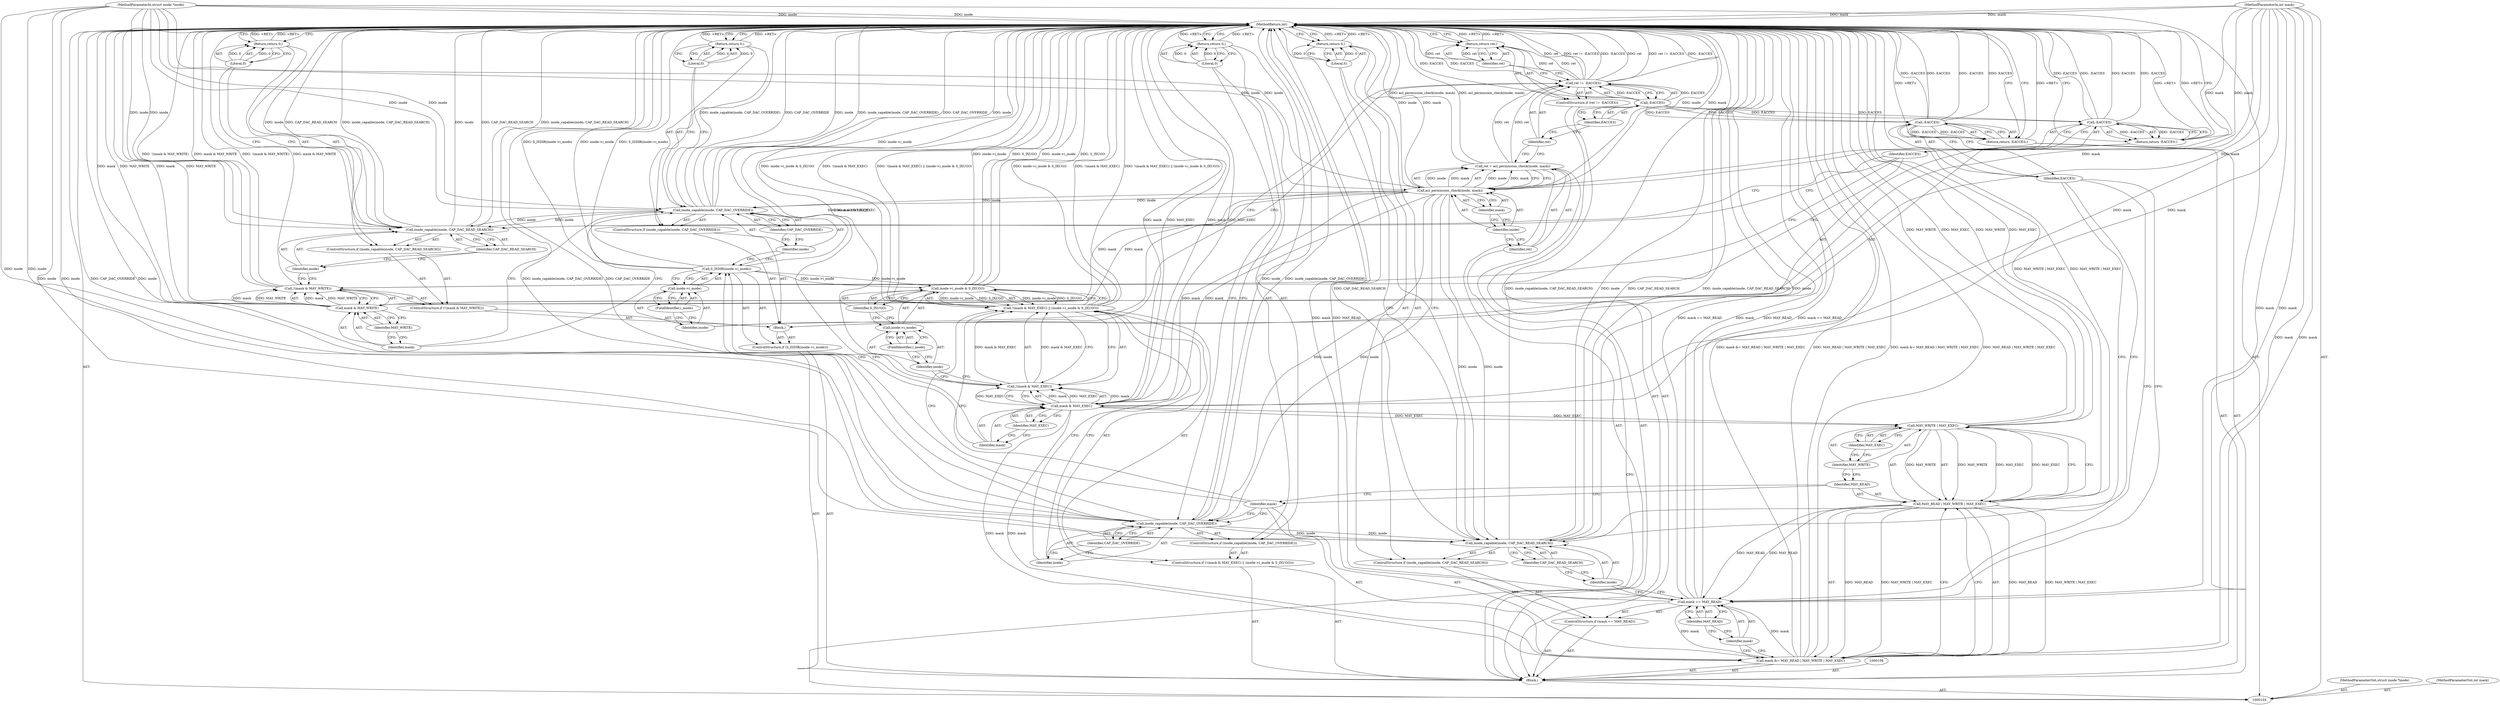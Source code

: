 digraph "1_linux_23adbe12ef7d3d4195e80800ab36b37bee28cd03_3" {
"1000184" [label="(MethodReturn,int)"];
"1000105" [label="(MethodParameterIn,struct inode *inode)"];
"1000252" [label="(MethodParameterOut,struct inode *inode)"];
"1000106" [label="(MethodParameterIn,int mask)"];
"1000253" [label="(MethodParameterOut,int mask)"];
"1000119" [label="(Return,return ret;)"];
"1000120" [label="(Identifier,ret)"];
"1000123" [label="(Call,inode->i_mode)"];
"1000124" [label="(Identifier,inode)"];
"1000121" [label="(ControlStructure,if (S_ISDIR(inode->i_mode)))"];
"1000125" [label="(FieldIdentifier,i_mode)"];
"1000126" [label="(Block,)"];
"1000122" [label="(Call,S_ISDIR(inode->i_mode))"];
"1000127" [label="(ControlStructure,if (inode_capable(inode, CAP_DAC_OVERRIDE)))"];
"1000129" [label="(Identifier,inode)"];
"1000130" [label="(Identifier,CAP_DAC_OVERRIDE)"];
"1000128" [label="(Call,inode_capable(inode, CAP_DAC_OVERRIDE))"];
"1000132" [label="(Literal,0)"];
"1000131" [label="(Return,return 0;)"];
"1000137" [label="(Identifier,MAY_WRITE)"];
"1000133" [label="(ControlStructure,if (!(mask & MAY_WRITE)))"];
"1000134" [label="(Call,!(mask & MAY_WRITE))"];
"1000135" [label="(Call,mask & MAY_WRITE)"];
"1000136" [label="(Identifier,mask)"];
"1000140" [label="(Identifier,inode)"];
"1000141" [label="(Identifier,CAP_DAC_READ_SEARCH)"];
"1000138" [label="(ControlStructure,if (inode_capable(inode, CAP_DAC_READ_SEARCH)))"];
"1000139" [label="(Call,inode_capable(inode, CAP_DAC_READ_SEARCH))"];
"1000143" [label="(Literal,0)"];
"1000142" [label="(Return,return 0;)"];
"1000145" [label="(Call,-EACCES)"];
"1000146" [label="(Identifier,EACCES)"];
"1000144" [label="(Return,return -EACCES;)"];
"1000107" [label="(Block,)"];
"1000152" [label="(Identifier,MAY_EXEC)"];
"1000147" [label="(ControlStructure,if (!(mask & MAY_EXEC) || (inode->i_mode & S_IXUGO)))"];
"1000153" [label="(Call,inode->i_mode & S_IXUGO)"];
"1000154" [label="(Call,inode->i_mode)"];
"1000155" [label="(Identifier,inode)"];
"1000156" [label="(FieldIdentifier,i_mode)"];
"1000157" [label="(Identifier,S_IXUGO)"];
"1000148" [label="(Call,!(mask & MAY_EXEC) || (inode->i_mode & S_IXUGO))"];
"1000149" [label="(Call,!(mask & MAY_EXEC))"];
"1000150" [label="(Call,mask & MAY_EXEC)"];
"1000151" [label="(Identifier,mask)"];
"1000158" [label="(ControlStructure,if (inode_capable(inode, CAP_DAC_OVERRIDE)))"];
"1000160" [label="(Identifier,inode)"];
"1000161" [label="(Identifier,CAP_DAC_OVERRIDE)"];
"1000159" [label="(Call,inode_capable(inode, CAP_DAC_OVERRIDE))"];
"1000163" [label="(Literal,0)"];
"1000162" [label="(Return,return 0;)"];
"1000166" [label="(Call,MAY_READ | MAY_WRITE | MAY_EXEC)"];
"1000167" [label="(Identifier,MAY_READ)"];
"1000164" [label="(Call,mask &= MAY_READ | MAY_WRITE | MAY_EXEC)"];
"1000165" [label="(Identifier,mask)"];
"1000168" [label="(Call,MAY_WRITE | MAY_EXEC)"];
"1000169" [label="(Identifier,MAY_WRITE)"];
"1000170" [label="(Identifier,MAY_EXEC)"];
"1000174" [label="(Identifier,MAY_READ)"];
"1000171" [label="(ControlStructure,if (mask == MAY_READ))"];
"1000172" [label="(Call,mask == MAY_READ)"];
"1000173" [label="(Identifier,mask)"];
"1000175" [label="(ControlStructure,if (inode_capable(inode, CAP_DAC_READ_SEARCH)))"];
"1000177" [label="(Identifier,inode)"];
"1000178" [label="(Identifier,CAP_DAC_READ_SEARCH)"];
"1000176" [label="(Call,inode_capable(inode, CAP_DAC_READ_SEARCH))"];
"1000180" [label="(Literal,0)"];
"1000179" [label="(Return,return 0;)"];
"1000183" [label="(Identifier,EACCES)"];
"1000181" [label="(Return,return -EACCES;)"];
"1000182" [label="(Call,-EACCES)"];
"1000109" [label="(Call,ret = acl_permission_check(inode, mask))"];
"1000110" [label="(Identifier,ret)"];
"1000112" [label="(Identifier,inode)"];
"1000113" [label="(Identifier,mask)"];
"1000111" [label="(Call,acl_permission_check(inode, mask))"];
"1000114" [label="(ControlStructure,if (ret != -EACCES))"];
"1000117" [label="(Call,-EACCES)"];
"1000118" [label="(Identifier,EACCES)"];
"1000115" [label="(Call,ret != -EACCES)"];
"1000116" [label="(Identifier,ret)"];
"1000184" -> "1000104"  [label="AST: "];
"1000184" -> "1000119"  [label="CFG: "];
"1000184" -> "1000131"  [label="CFG: "];
"1000184" -> "1000142"  [label="CFG: "];
"1000184" -> "1000144"  [label="CFG: "];
"1000184" -> "1000162"  [label="CFG: "];
"1000184" -> "1000179"  [label="CFG: "];
"1000184" -> "1000181"  [label="CFG: "];
"1000144" -> "1000184"  [label="DDG: <RET>"];
"1000172" -> "1000184"  [label="DDG: mask == MAY_READ"];
"1000172" -> "1000184"  [label="DDG: mask"];
"1000172" -> "1000184"  [label="DDG: MAY_READ"];
"1000150" -> "1000184"  [label="DDG: mask"];
"1000150" -> "1000184"  [label="DDG: MAY_EXEC"];
"1000168" -> "1000184"  [label="DDG: MAY_WRITE"];
"1000168" -> "1000184"  [label="DDG: MAY_EXEC"];
"1000153" -> "1000184"  [label="DDG: S_IXUGO"];
"1000153" -> "1000184"  [label="DDG: inode->i_mode"];
"1000105" -> "1000184"  [label="DDG: inode"];
"1000159" -> "1000184"  [label="DDG: inode"];
"1000159" -> "1000184"  [label="DDG: inode_capable(inode, CAP_DAC_OVERRIDE)"];
"1000159" -> "1000184"  [label="DDG: CAP_DAC_OVERRIDE"];
"1000115" -> "1000184"  [label="DDG: ret != -EACCES"];
"1000115" -> "1000184"  [label="DDG: -EACCES"];
"1000115" -> "1000184"  [label="DDG: ret"];
"1000148" -> "1000184"  [label="DDG: inode->i_mode & S_IXUGO"];
"1000148" -> "1000184"  [label="DDG: !(mask & MAY_EXEC)"];
"1000148" -> "1000184"  [label="DDG: !(mask & MAY_EXEC) || (inode->i_mode & S_IXUGO)"];
"1000117" -> "1000184"  [label="DDG: EACCES"];
"1000111" -> "1000184"  [label="DDG: inode"];
"1000111" -> "1000184"  [label="DDG: mask"];
"1000128" -> "1000184"  [label="DDG: inode_capable(inode, CAP_DAC_OVERRIDE)"];
"1000128" -> "1000184"  [label="DDG: CAP_DAC_OVERRIDE"];
"1000128" -> "1000184"  [label="DDG: inode"];
"1000145" -> "1000184"  [label="DDG: EACCES"];
"1000145" -> "1000184"  [label="DDG: -EACCES"];
"1000182" -> "1000184"  [label="DDG: -EACCES"];
"1000182" -> "1000184"  [label="DDG: EACCES"];
"1000176" -> "1000184"  [label="DDG: CAP_DAC_READ_SEARCH"];
"1000176" -> "1000184"  [label="DDG: inode_capable(inode, CAP_DAC_READ_SEARCH)"];
"1000176" -> "1000184"  [label="DDG: inode"];
"1000166" -> "1000184"  [label="DDG: MAY_WRITE | MAY_EXEC"];
"1000164" -> "1000184"  [label="DDG: mask &= MAY_READ | MAY_WRITE | MAY_EXEC"];
"1000164" -> "1000184"  [label="DDG: MAY_READ | MAY_WRITE | MAY_EXEC"];
"1000122" -> "1000184"  [label="DDG: inode->i_mode"];
"1000122" -> "1000184"  [label="DDG: S_ISDIR(inode->i_mode)"];
"1000139" -> "1000184"  [label="DDG: CAP_DAC_READ_SEARCH"];
"1000139" -> "1000184"  [label="DDG: inode_capable(inode, CAP_DAC_READ_SEARCH)"];
"1000139" -> "1000184"  [label="DDG: inode"];
"1000134" -> "1000184"  [label="DDG: !(mask & MAY_WRITE)"];
"1000134" -> "1000184"  [label="DDG: mask & MAY_WRITE"];
"1000135" -> "1000184"  [label="DDG: mask"];
"1000135" -> "1000184"  [label="DDG: MAY_WRITE"];
"1000149" -> "1000184"  [label="DDG: mask & MAY_EXEC"];
"1000109" -> "1000184"  [label="DDG: acl_permission_check(inode, mask)"];
"1000106" -> "1000184"  [label="DDG: mask"];
"1000142" -> "1000184"  [label="DDG: <RET>"];
"1000181" -> "1000184"  [label="DDG: <RET>"];
"1000119" -> "1000184"  [label="DDG: <RET>"];
"1000162" -> "1000184"  [label="DDG: <RET>"];
"1000131" -> "1000184"  [label="DDG: <RET>"];
"1000179" -> "1000184"  [label="DDG: <RET>"];
"1000105" -> "1000104"  [label="AST: "];
"1000105" -> "1000184"  [label="DDG: inode"];
"1000105" -> "1000111"  [label="DDG: inode"];
"1000105" -> "1000128"  [label="DDG: inode"];
"1000105" -> "1000139"  [label="DDG: inode"];
"1000105" -> "1000159"  [label="DDG: inode"];
"1000105" -> "1000176"  [label="DDG: inode"];
"1000252" -> "1000104"  [label="AST: "];
"1000106" -> "1000104"  [label="AST: "];
"1000106" -> "1000184"  [label="DDG: mask"];
"1000106" -> "1000111"  [label="DDG: mask"];
"1000106" -> "1000135"  [label="DDG: mask"];
"1000106" -> "1000150"  [label="DDG: mask"];
"1000106" -> "1000164"  [label="DDG: mask"];
"1000106" -> "1000172"  [label="DDG: mask"];
"1000253" -> "1000104"  [label="AST: "];
"1000119" -> "1000114"  [label="AST: "];
"1000119" -> "1000120"  [label="CFG: "];
"1000120" -> "1000119"  [label="AST: "];
"1000184" -> "1000119"  [label="CFG: "];
"1000119" -> "1000184"  [label="DDG: <RET>"];
"1000120" -> "1000119"  [label="DDG: ret"];
"1000115" -> "1000119"  [label="DDG: ret"];
"1000120" -> "1000119"  [label="AST: "];
"1000120" -> "1000115"  [label="CFG: "];
"1000119" -> "1000120"  [label="CFG: "];
"1000120" -> "1000119"  [label="DDG: ret"];
"1000123" -> "1000122"  [label="AST: "];
"1000123" -> "1000125"  [label="CFG: "];
"1000124" -> "1000123"  [label="AST: "];
"1000125" -> "1000123"  [label="AST: "];
"1000122" -> "1000123"  [label="CFG: "];
"1000124" -> "1000123"  [label="AST: "];
"1000124" -> "1000115"  [label="CFG: "];
"1000125" -> "1000124"  [label="CFG: "];
"1000121" -> "1000107"  [label="AST: "];
"1000122" -> "1000121"  [label="AST: "];
"1000126" -> "1000121"  [label="AST: "];
"1000125" -> "1000123"  [label="AST: "];
"1000125" -> "1000124"  [label="CFG: "];
"1000123" -> "1000125"  [label="CFG: "];
"1000126" -> "1000121"  [label="AST: "];
"1000127" -> "1000126"  [label="AST: "];
"1000133" -> "1000126"  [label="AST: "];
"1000144" -> "1000126"  [label="AST: "];
"1000122" -> "1000121"  [label="AST: "];
"1000122" -> "1000123"  [label="CFG: "];
"1000123" -> "1000122"  [label="AST: "];
"1000129" -> "1000122"  [label="CFG: "];
"1000151" -> "1000122"  [label="CFG: "];
"1000122" -> "1000184"  [label="DDG: inode->i_mode"];
"1000122" -> "1000184"  [label="DDG: S_ISDIR(inode->i_mode)"];
"1000122" -> "1000153"  [label="DDG: inode->i_mode"];
"1000127" -> "1000126"  [label="AST: "];
"1000128" -> "1000127"  [label="AST: "];
"1000131" -> "1000127"  [label="AST: "];
"1000129" -> "1000128"  [label="AST: "];
"1000129" -> "1000122"  [label="CFG: "];
"1000130" -> "1000129"  [label="CFG: "];
"1000130" -> "1000128"  [label="AST: "];
"1000130" -> "1000129"  [label="CFG: "];
"1000128" -> "1000130"  [label="CFG: "];
"1000128" -> "1000127"  [label="AST: "];
"1000128" -> "1000130"  [label="CFG: "];
"1000129" -> "1000128"  [label="AST: "];
"1000130" -> "1000128"  [label="AST: "];
"1000132" -> "1000128"  [label="CFG: "];
"1000136" -> "1000128"  [label="CFG: "];
"1000128" -> "1000184"  [label="DDG: inode_capable(inode, CAP_DAC_OVERRIDE)"];
"1000128" -> "1000184"  [label="DDG: CAP_DAC_OVERRIDE"];
"1000128" -> "1000184"  [label="DDG: inode"];
"1000111" -> "1000128"  [label="DDG: inode"];
"1000105" -> "1000128"  [label="DDG: inode"];
"1000128" -> "1000139"  [label="DDG: inode"];
"1000132" -> "1000131"  [label="AST: "];
"1000132" -> "1000128"  [label="CFG: "];
"1000131" -> "1000132"  [label="CFG: "];
"1000132" -> "1000131"  [label="DDG: 0"];
"1000131" -> "1000127"  [label="AST: "];
"1000131" -> "1000132"  [label="CFG: "];
"1000132" -> "1000131"  [label="AST: "];
"1000184" -> "1000131"  [label="CFG: "];
"1000131" -> "1000184"  [label="DDG: <RET>"];
"1000132" -> "1000131"  [label="DDG: 0"];
"1000137" -> "1000135"  [label="AST: "];
"1000137" -> "1000136"  [label="CFG: "];
"1000135" -> "1000137"  [label="CFG: "];
"1000133" -> "1000126"  [label="AST: "];
"1000134" -> "1000133"  [label="AST: "];
"1000138" -> "1000133"  [label="AST: "];
"1000134" -> "1000133"  [label="AST: "];
"1000134" -> "1000135"  [label="CFG: "];
"1000135" -> "1000134"  [label="AST: "];
"1000140" -> "1000134"  [label="CFG: "];
"1000146" -> "1000134"  [label="CFG: "];
"1000134" -> "1000184"  [label="DDG: !(mask & MAY_WRITE)"];
"1000134" -> "1000184"  [label="DDG: mask & MAY_WRITE"];
"1000135" -> "1000134"  [label="DDG: mask"];
"1000135" -> "1000134"  [label="DDG: MAY_WRITE"];
"1000135" -> "1000134"  [label="AST: "];
"1000135" -> "1000137"  [label="CFG: "];
"1000136" -> "1000135"  [label="AST: "];
"1000137" -> "1000135"  [label="AST: "];
"1000134" -> "1000135"  [label="CFG: "];
"1000135" -> "1000184"  [label="DDG: mask"];
"1000135" -> "1000184"  [label="DDG: MAY_WRITE"];
"1000135" -> "1000134"  [label="DDG: mask"];
"1000135" -> "1000134"  [label="DDG: MAY_WRITE"];
"1000111" -> "1000135"  [label="DDG: mask"];
"1000106" -> "1000135"  [label="DDG: mask"];
"1000136" -> "1000135"  [label="AST: "];
"1000136" -> "1000128"  [label="CFG: "];
"1000137" -> "1000136"  [label="CFG: "];
"1000140" -> "1000139"  [label="AST: "];
"1000140" -> "1000134"  [label="CFG: "];
"1000141" -> "1000140"  [label="CFG: "];
"1000141" -> "1000139"  [label="AST: "];
"1000141" -> "1000140"  [label="CFG: "];
"1000139" -> "1000141"  [label="CFG: "];
"1000138" -> "1000133"  [label="AST: "];
"1000139" -> "1000138"  [label="AST: "];
"1000142" -> "1000138"  [label="AST: "];
"1000139" -> "1000138"  [label="AST: "];
"1000139" -> "1000141"  [label="CFG: "];
"1000140" -> "1000139"  [label="AST: "];
"1000141" -> "1000139"  [label="AST: "];
"1000143" -> "1000139"  [label="CFG: "];
"1000146" -> "1000139"  [label="CFG: "];
"1000139" -> "1000184"  [label="DDG: CAP_DAC_READ_SEARCH"];
"1000139" -> "1000184"  [label="DDG: inode_capable(inode, CAP_DAC_READ_SEARCH)"];
"1000139" -> "1000184"  [label="DDG: inode"];
"1000128" -> "1000139"  [label="DDG: inode"];
"1000105" -> "1000139"  [label="DDG: inode"];
"1000143" -> "1000142"  [label="AST: "];
"1000143" -> "1000139"  [label="CFG: "];
"1000142" -> "1000143"  [label="CFG: "];
"1000143" -> "1000142"  [label="DDG: 0"];
"1000142" -> "1000138"  [label="AST: "];
"1000142" -> "1000143"  [label="CFG: "];
"1000143" -> "1000142"  [label="AST: "];
"1000184" -> "1000142"  [label="CFG: "];
"1000142" -> "1000184"  [label="DDG: <RET>"];
"1000143" -> "1000142"  [label="DDG: 0"];
"1000145" -> "1000144"  [label="AST: "];
"1000145" -> "1000146"  [label="CFG: "];
"1000146" -> "1000145"  [label="AST: "];
"1000144" -> "1000145"  [label="CFG: "];
"1000145" -> "1000184"  [label="DDG: EACCES"];
"1000145" -> "1000184"  [label="DDG: -EACCES"];
"1000145" -> "1000144"  [label="DDG: -EACCES"];
"1000117" -> "1000145"  [label="DDG: EACCES"];
"1000146" -> "1000145"  [label="AST: "];
"1000146" -> "1000139"  [label="CFG: "];
"1000146" -> "1000134"  [label="CFG: "];
"1000145" -> "1000146"  [label="CFG: "];
"1000144" -> "1000126"  [label="AST: "];
"1000144" -> "1000145"  [label="CFG: "];
"1000145" -> "1000144"  [label="AST: "];
"1000184" -> "1000144"  [label="CFG: "];
"1000144" -> "1000184"  [label="DDG: <RET>"];
"1000145" -> "1000144"  [label="DDG: -EACCES"];
"1000107" -> "1000104"  [label="AST: "];
"1000108" -> "1000107"  [label="AST: "];
"1000109" -> "1000107"  [label="AST: "];
"1000114" -> "1000107"  [label="AST: "];
"1000121" -> "1000107"  [label="AST: "];
"1000147" -> "1000107"  [label="AST: "];
"1000164" -> "1000107"  [label="AST: "];
"1000171" -> "1000107"  [label="AST: "];
"1000181" -> "1000107"  [label="AST: "];
"1000152" -> "1000150"  [label="AST: "];
"1000152" -> "1000151"  [label="CFG: "];
"1000150" -> "1000152"  [label="CFG: "];
"1000147" -> "1000107"  [label="AST: "];
"1000148" -> "1000147"  [label="AST: "];
"1000158" -> "1000147"  [label="AST: "];
"1000153" -> "1000148"  [label="AST: "];
"1000153" -> "1000157"  [label="CFG: "];
"1000154" -> "1000153"  [label="AST: "];
"1000157" -> "1000153"  [label="AST: "];
"1000148" -> "1000153"  [label="CFG: "];
"1000153" -> "1000184"  [label="DDG: S_IXUGO"];
"1000153" -> "1000184"  [label="DDG: inode->i_mode"];
"1000153" -> "1000148"  [label="DDG: inode->i_mode"];
"1000153" -> "1000148"  [label="DDG: S_IXUGO"];
"1000122" -> "1000153"  [label="DDG: inode->i_mode"];
"1000154" -> "1000153"  [label="AST: "];
"1000154" -> "1000156"  [label="CFG: "];
"1000155" -> "1000154"  [label="AST: "];
"1000156" -> "1000154"  [label="AST: "];
"1000157" -> "1000154"  [label="CFG: "];
"1000155" -> "1000154"  [label="AST: "];
"1000155" -> "1000149"  [label="CFG: "];
"1000156" -> "1000155"  [label="CFG: "];
"1000156" -> "1000154"  [label="AST: "];
"1000156" -> "1000155"  [label="CFG: "];
"1000154" -> "1000156"  [label="CFG: "];
"1000157" -> "1000153"  [label="AST: "];
"1000157" -> "1000154"  [label="CFG: "];
"1000153" -> "1000157"  [label="CFG: "];
"1000148" -> "1000147"  [label="AST: "];
"1000148" -> "1000149"  [label="CFG: "];
"1000148" -> "1000153"  [label="CFG: "];
"1000149" -> "1000148"  [label="AST: "];
"1000153" -> "1000148"  [label="AST: "];
"1000160" -> "1000148"  [label="CFG: "];
"1000165" -> "1000148"  [label="CFG: "];
"1000148" -> "1000184"  [label="DDG: inode->i_mode & S_IXUGO"];
"1000148" -> "1000184"  [label="DDG: !(mask & MAY_EXEC)"];
"1000148" -> "1000184"  [label="DDG: !(mask & MAY_EXEC) || (inode->i_mode & S_IXUGO)"];
"1000149" -> "1000148"  [label="DDG: mask & MAY_EXEC"];
"1000153" -> "1000148"  [label="DDG: inode->i_mode"];
"1000153" -> "1000148"  [label="DDG: S_IXUGO"];
"1000149" -> "1000148"  [label="AST: "];
"1000149" -> "1000150"  [label="CFG: "];
"1000150" -> "1000149"  [label="AST: "];
"1000155" -> "1000149"  [label="CFG: "];
"1000148" -> "1000149"  [label="CFG: "];
"1000149" -> "1000184"  [label="DDG: mask & MAY_EXEC"];
"1000149" -> "1000148"  [label="DDG: mask & MAY_EXEC"];
"1000150" -> "1000149"  [label="DDG: mask"];
"1000150" -> "1000149"  [label="DDG: MAY_EXEC"];
"1000150" -> "1000149"  [label="AST: "];
"1000150" -> "1000152"  [label="CFG: "];
"1000151" -> "1000150"  [label="AST: "];
"1000152" -> "1000150"  [label="AST: "];
"1000149" -> "1000150"  [label="CFG: "];
"1000150" -> "1000184"  [label="DDG: mask"];
"1000150" -> "1000184"  [label="DDG: MAY_EXEC"];
"1000150" -> "1000149"  [label="DDG: mask"];
"1000150" -> "1000149"  [label="DDG: MAY_EXEC"];
"1000111" -> "1000150"  [label="DDG: mask"];
"1000106" -> "1000150"  [label="DDG: mask"];
"1000150" -> "1000164"  [label="DDG: mask"];
"1000150" -> "1000168"  [label="DDG: MAY_EXEC"];
"1000151" -> "1000150"  [label="AST: "];
"1000151" -> "1000122"  [label="CFG: "];
"1000152" -> "1000151"  [label="CFG: "];
"1000158" -> "1000147"  [label="AST: "];
"1000159" -> "1000158"  [label="AST: "];
"1000162" -> "1000158"  [label="AST: "];
"1000160" -> "1000159"  [label="AST: "];
"1000160" -> "1000148"  [label="CFG: "];
"1000161" -> "1000160"  [label="CFG: "];
"1000161" -> "1000159"  [label="AST: "];
"1000161" -> "1000160"  [label="CFG: "];
"1000159" -> "1000161"  [label="CFG: "];
"1000159" -> "1000158"  [label="AST: "];
"1000159" -> "1000161"  [label="CFG: "];
"1000160" -> "1000159"  [label="AST: "];
"1000161" -> "1000159"  [label="AST: "];
"1000163" -> "1000159"  [label="CFG: "];
"1000165" -> "1000159"  [label="CFG: "];
"1000159" -> "1000184"  [label="DDG: inode"];
"1000159" -> "1000184"  [label="DDG: inode_capable(inode, CAP_DAC_OVERRIDE)"];
"1000159" -> "1000184"  [label="DDG: CAP_DAC_OVERRIDE"];
"1000111" -> "1000159"  [label="DDG: inode"];
"1000105" -> "1000159"  [label="DDG: inode"];
"1000159" -> "1000176"  [label="DDG: inode"];
"1000163" -> "1000162"  [label="AST: "];
"1000163" -> "1000159"  [label="CFG: "];
"1000162" -> "1000163"  [label="CFG: "];
"1000163" -> "1000162"  [label="DDG: 0"];
"1000162" -> "1000158"  [label="AST: "];
"1000162" -> "1000163"  [label="CFG: "];
"1000163" -> "1000162"  [label="AST: "];
"1000184" -> "1000162"  [label="CFG: "];
"1000162" -> "1000184"  [label="DDG: <RET>"];
"1000163" -> "1000162"  [label="DDG: 0"];
"1000166" -> "1000164"  [label="AST: "];
"1000166" -> "1000168"  [label="CFG: "];
"1000167" -> "1000166"  [label="AST: "];
"1000168" -> "1000166"  [label="AST: "];
"1000164" -> "1000166"  [label="CFG: "];
"1000166" -> "1000184"  [label="DDG: MAY_WRITE | MAY_EXEC"];
"1000166" -> "1000164"  [label="DDG: MAY_READ"];
"1000166" -> "1000164"  [label="DDG: MAY_WRITE | MAY_EXEC"];
"1000168" -> "1000166"  [label="DDG: MAY_WRITE"];
"1000168" -> "1000166"  [label="DDG: MAY_EXEC"];
"1000166" -> "1000172"  [label="DDG: MAY_READ"];
"1000167" -> "1000166"  [label="AST: "];
"1000167" -> "1000165"  [label="CFG: "];
"1000169" -> "1000167"  [label="CFG: "];
"1000164" -> "1000107"  [label="AST: "];
"1000164" -> "1000166"  [label="CFG: "];
"1000165" -> "1000164"  [label="AST: "];
"1000166" -> "1000164"  [label="AST: "];
"1000173" -> "1000164"  [label="CFG: "];
"1000164" -> "1000184"  [label="DDG: mask &= MAY_READ | MAY_WRITE | MAY_EXEC"];
"1000164" -> "1000184"  [label="DDG: MAY_READ | MAY_WRITE | MAY_EXEC"];
"1000150" -> "1000164"  [label="DDG: mask"];
"1000106" -> "1000164"  [label="DDG: mask"];
"1000166" -> "1000164"  [label="DDG: MAY_READ"];
"1000166" -> "1000164"  [label="DDG: MAY_WRITE | MAY_EXEC"];
"1000164" -> "1000172"  [label="DDG: mask"];
"1000165" -> "1000164"  [label="AST: "];
"1000165" -> "1000159"  [label="CFG: "];
"1000165" -> "1000148"  [label="CFG: "];
"1000167" -> "1000165"  [label="CFG: "];
"1000168" -> "1000166"  [label="AST: "];
"1000168" -> "1000170"  [label="CFG: "];
"1000169" -> "1000168"  [label="AST: "];
"1000170" -> "1000168"  [label="AST: "];
"1000166" -> "1000168"  [label="CFG: "];
"1000168" -> "1000184"  [label="DDG: MAY_WRITE"];
"1000168" -> "1000184"  [label="DDG: MAY_EXEC"];
"1000168" -> "1000166"  [label="DDG: MAY_WRITE"];
"1000168" -> "1000166"  [label="DDG: MAY_EXEC"];
"1000150" -> "1000168"  [label="DDG: MAY_EXEC"];
"1000169" -> "1000168"  [label="AST: "];
"1000169" -> "1000167"  [label="CFG: "];
"1000170" -> "1000169"  [label="CFG: "];
"1000170" -> "1000168"  [label="AST: "];
"1000170" -> "1000169"  [label="CFG: "];
"1000168" -> "1000170"  [label="CFG: "];
"1000174" -> "1000172"  [label="AST: "];
"1000174" -> "1000173"  [label="CFG: "];
"1000172" -> "1000174"  [label="CFG: "];
"1000171" -> "1000107"  [label="AST: "];
"1000172" -> "1000171"  [label="AST: "];
"1000175" -> "1000171"  [label="AST: "];
"1000172" -> "1000171"  [label="AST: "];
"1000172" -> "1000174"  [label="CFG: "];
"1000173" -> "1000172"  [label="AST: "];
"1000174" -> "1000172"  [label="AST: "];
"1000177" -> "1000172"  [label="CFG: "];
"1000183" -> "1000172"  [label="CFG: "];
"1000172" -> "1000184"  [label="DDG: mask == MAY_READ"];
"1000172" -> "1000184"  [label="DDG: mask"];
"1000172" -> "1000184"  [label="DDG: MAY_READ"];
"1000164" -> "1000172"  [label="DDG: mask"];
"1000106" -> "1000172"  [label="DDG: mask"];
"1000166" -> "1000172"  [label="DDG: MAY_READ"];
"1000173" -> "1000172"  [label="AST: "];
"1000173" -> "1000164"  [label="CFG: "];
"1000174" -> "1000173"  [label="CFG: "];
"1000175" -> "1000171"  [label="AST: "];
"1000176" -> "1000175"  [label="AST: "];
"1000179" -> "1000175"  [label="AST: "];
"1000177" -> "1000176"  [label="AST: "];
"1000177" -> "1000172"  [label="CFG: "];
"1000178" -> "1000177"  [label="CFG: "];
"1000178" -> "1000176"  [label="AST: "];
"1000178" -> "1000177"  [label="CFG: "];
"1000176" -> "1000178"  [label="CFG: "];
"1000176" -> "1000175"  [label="AST: "];
"1000176" -> "1000178"  [label="CFG: "];
"1000177" -> "1000176"  [label="AST: "];
"1000178" -> "1000176"  [label="AST: "];
"1000180" -> "1000176"  [label="CFG: "];
"1000183" -> "1000176"  [label="CFG: "];
"1000176" -> "1000184"  [label="DDG: CAP_DAC_READ_SEARCH"];
"1000176" -> "1000184"  [label="DDG: inode_capable(inode, CAP_DAC_READ_SEARCH)"];
"1000176" -> "1000184"  [label="DDG: inode"];
"1000159" -> "1000176"  [label="DDG: inode"];
"1000111" -> "1000176"  [label="DDG: inode"];
"1000105" -> "1000176"  [label="DDG: inode"];
"1000180" -> "1000179"  [label="AST: "];
"1000180" -> "1000176"  [label="CFG: "];
"1000179" -> "1000180"  [label="CFG: "];
"1000180" -> "1000179"  [label="DDG: 0"];
"1000179" -> "1000175"  [label="AST: "];
"1000179" -> "1000180"  [label="CFG: "];
"1000180" -> "1000179"  [label="AST: "];
"1000184" -> "1000179"  [label="CFG: "];
"1000179" -> "1000184"  [label="DDG: <RET>"];
"1000180" -> "1000179"  [label="DDG: 0"];
"1000183" -> "1000182"  [label="AST: "];
"1000183" -> "1000176"  [label="CFG: "];
"1000183" -> "1000172"  [label="CFG: "];
"1000182" -> "1000183"  [label="CFG: "];
"1000181" -> "1000107"  [label="AST: "];
"1000181" -> "1000182"  [label="CFG: "];
"1000182" -> "1000181"  [label="AST: "];
"1000184" -> "1000181"  [label="CFG: "];
"1000181" -> "1000184"  [label="DDG: <RET>"];
"1000182" -> "1000181"  [label="DDG: -EACCES"];
"1000182" -> "1000181"  [label="AST: "];
"1000182" -> "1000183"  [label="CFG: "];
"1000183" -> "1000182"  [label="AST: "];
"1000181" -> "1000182"  [label="CFG: "];
"1000182" -> "1000184"  [label="DDG: -EACCES"];
"1000182" -> "1000184"  [label="DDG: EACCES"];
"1000182" -> "1000181"  [label="DDG: -EACCES"];
"1000117" -> "1000182"  [label="DDG: EACCES"];
"1000109" -> "1000107"  [label="AST: "];
"1000109" -> "1000111"  [label="CFG: "];
"1000110" -> "1000109"  [label="AST: "];
"1000111" -> "1000109"  [label="AST: "];
"1000116" -> "1000109"  [label="CFG: "];
"1000109" -> "1000184"  [label="DDG: acl_permission_check(inode, mask)"];
"1000111" -> "1000109"  [label="DDG: inode"];
"1000111" -> "1000109"  [label="DDG: mask"];
"1000109" -> "1000115"  [label="DDG: ret"];
"1000110" -> "1000109"  [label="AST: "];
"1000110" -> "1000104"  [label="CFG: "];
"1000112" -> "1000110"  [label="CFG: "];
"1000112" -> "1000111"  [label="AST: "];
"1000112" -> "1000110"  [label="CFG: "];
"1000113" -> "1000112"  [label="CFG: "];
"1000113" -> "1000111"  [label="AST: "];
"1000113" -> "1000112"  [label="CFG: "];
"1000111" -> "1000113"  [label="CFG: "];
"1000111" -> "1000109"  [label="AST: "];
"1000111" -> "1000113"  [label="CFG: "];
"1000112" -> "1000111"  [label="AST: "];
"1000113" -> "1000111"  [label="AST: "];
"1000109" -> "1000111"  [label="CFG: "];
"1000111" -> "1000184"  [label="DDG: inode"];
"1000111" -> "1000184"  [label="DDG: mask"];
"1000111" -> "1000109"  [label="DDG: inode"];
"1000111" -> "1000109"  [label="DDG: mask"];
"1000105" -> "1000111"  [label="DDG: inode"];
"1000106" -> "1000111"  [label="DDG: mask"];
"1000111" -> "1000128"  [label="DDG: inode"];
"1000111" -> "1000135"  [label="DDG: mask"];
"1000111" -> "1000150"  [label="DDG: mask"];
"1000111" -> "1000159"  [label="DDG: inode"];
"1000111" -> "1000176"  [label="DDG: inode"];
"1000114" -> "1000107"  [label="AST: "];
"1000115" -> "1000114"  [label="AST: "];
"1000119" -> "1000114"  [label="AST: "];
"1000117" -> "1000115"  [label="AST: "];
"1000117" -> "1000118"  [label="CFG: "];
"1000118" -> "1000117"  [label="AST: "];
"1000115" -> "1000117"  [label="CFG: "];
"1000117" -> "1000184"  [label="DDG: EACCES"];
"1000117" -> "1000115"  [label="DDG: EACCES"];
"1000117" -> "1000145"  [label="DDG: EACCES"];
"1000117" -> "1000182"  [label="DDG: EACCES"];
"1000118" -> "1000117"  [label="AST: "];
"1000118" -> "1000116"  [label="CFG: "];
"1000117" -> "1000118"  [label="CFG: "];
"1000115" -> "1000114"  [label="AST: "];
"1000115" -> "1000117"  [label="CFG: "];
"1000116" -> "1000115"  [label="AST: "];
"1000117" -> "1000115"  [label="AST: "];
"1000120" -> "1000115"  [label="CFG: "];
"1000124" -> "1000115"  [label="CFG: "];
"1000115" -> "1000184"  [label="DDG: ret != -EACCES"];
"1000115" -> "1000184"  [label="DDG: -EACCES"];
"1000115" -> "1000184"  [label="DDG: ret"];
"1000109" -> "1000115"  [label="DDG: ret"];
"1000117" -> "1000115"  [label="DDG: EACCES"];
"1000115" -> "1000119"  [label="DDG: ret"];
"1000116" -> "1000115"  [label="AST: "];
"1000116" -> "1000109"  [label="CFG: "];
"1000118" -> "1000116"  [label="CFG: "];
}

